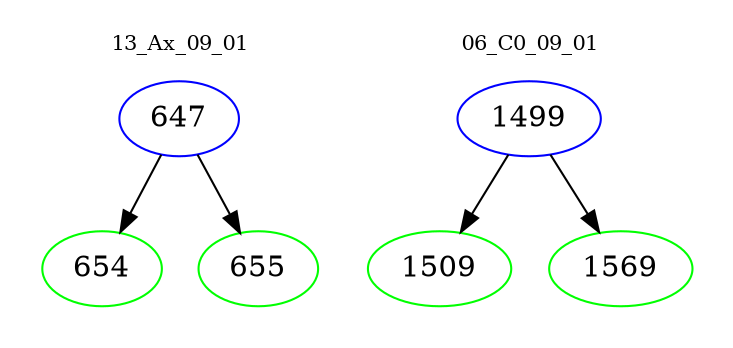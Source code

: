 digraph{
subgraph cluster_0 {
color = white
label = "13_Ax_09_01";
fontsize=10;
T0_647 [label="647", color="blue"]
T0_647 -> T0_654 [color="black"]
T0_654 [label="654", color="green"]
T0_647 -> T0_655 [color="black"]
T0_655 [label="655", color="green"]
}
subgraph cluster_1 {
color = white
label = "06_C0_09_01";
fontsize=10;
T1_1499 [label="1499", color="blue"]
T1_1499 -> T1_1509 [color="black"]
T1_1509 [label="1509", color="green"]
T1_1499 -> T1_1569 [color="black"]
T1_1569 [label="1569", color="green"]
}
}
